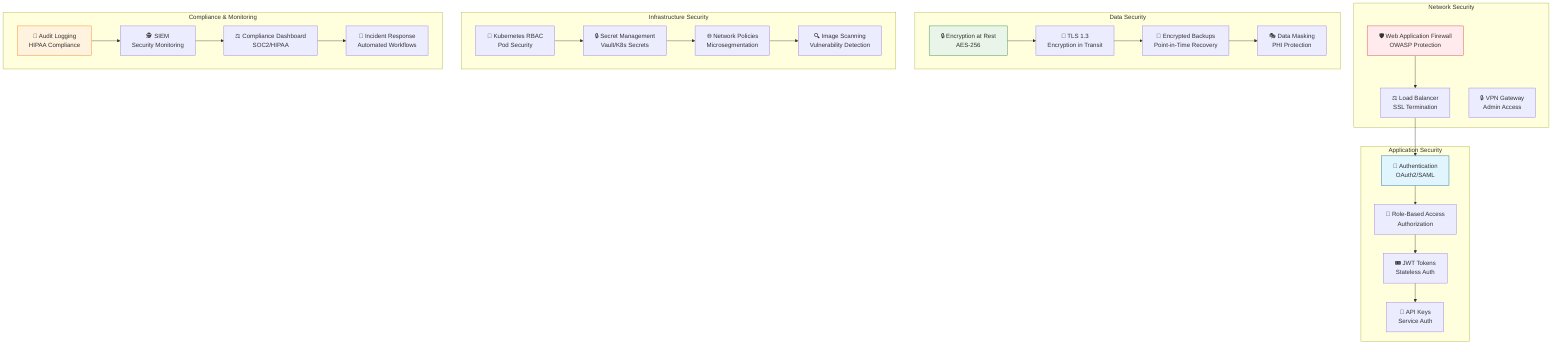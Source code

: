 graph TB
    subgraph "Network Security"
        WAF[🛡️ Web Application Firewall<br/>OWASP Protection]
        LB[⚖️ Load Balancer<br/>SSL Termination]
        VPN[🔒 VPN Gateway<br/>Admin Access]
    end

    subgraph "Application Security"
        AUTH[🔐 Authentication<br/>OAuth2/SAML]
        RBAC[👤 Role-Based Access<br/>Authorization]
        JWT[🎟️ JWT Tokens<br/>Stateless Auth]
        API_KEY[🔑 API Keys<br/>Service Auth]
    end

    subgraph "Data Security"
        ENCRYPT[🔒 Encryption at Rest<br/>AES-256]
        TLS[🔐 TLS 1.3<br/>Encryption in Transit]
        BACKUP[💾 Encrypted Backups<br/>Point-in-Time Recovery]
        MASK[🎭 Data Masking<br/>PHI Protection]
    end

    subgraph "Infrastructure Security"
        RBAC_K8S[🔐 Kubernetes RBAC<br/>Pod Security]
        SECRET[🔒 Secret Management<br/>Vault/K8s Secrets]
        NETWORK[🌐 Network Policies<br/>Microsegmentation]
        SCAN_IMG[🔍 Image Scanning<br/>Vulnerability Detection]
    end

    subgraph "Compliance & Monitoring"
        AUDIT[📝 Audit Logging<br/>HIPAA Compliance]
        SIEM[🕵️ SIEM<br/>Security Monitoring]
        COMPLIANCE[⚖️ Compliance Dashboard<br/>SOC2/HIPAA]
        INCIDENT[🚨 Incident Response<br/>Automated Workflows]
    end

    %% Security layers
    WAF --> LB
    LB --> AUTH
    AUTH --> RBAC
    RBAC --> JWT
    JWT --> API_KEY

    %% Data protection
    ENCRYPT --> TLS
    TLS --> BACKUP
    BACKUP --> MASK

    %% Infrastructure
    RBAC_K8S --> SECRET
    SECRET --> NETWORK
    NETWORK --> SCAN_IMG

    %% Monitoring
    AUDIT --> SIEM
    SIEM --> COMPLIANCE
    COMPLIANCE --> INCIDENT

    style WAF fill:#ffebee,stroke:#d32f2f
    style AUTH fill:#e1f5fe,stroke:#01579b
    style ENCRYPT fill:#e8f5e8,stroke:#2e7d32
    style AUDIT fill:#fff3e0,stroke:#f57c00